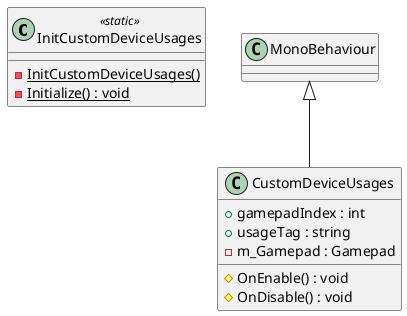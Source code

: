@startuml
class InitCustomDeviceUsages <<static>> {
    {static} - InitCustomDeviceUsages()
    - {static} Initialize() : void
}
class CustomDeviceUsages {
    + gamepadIndex : int
    + usageTag : string
    - m_Gamepad : Gamepad
    # OnEnable() : void
    # OnDisable() : void
}
MonoBehaviour <|-- CustomDeviceUsages
@enduml
